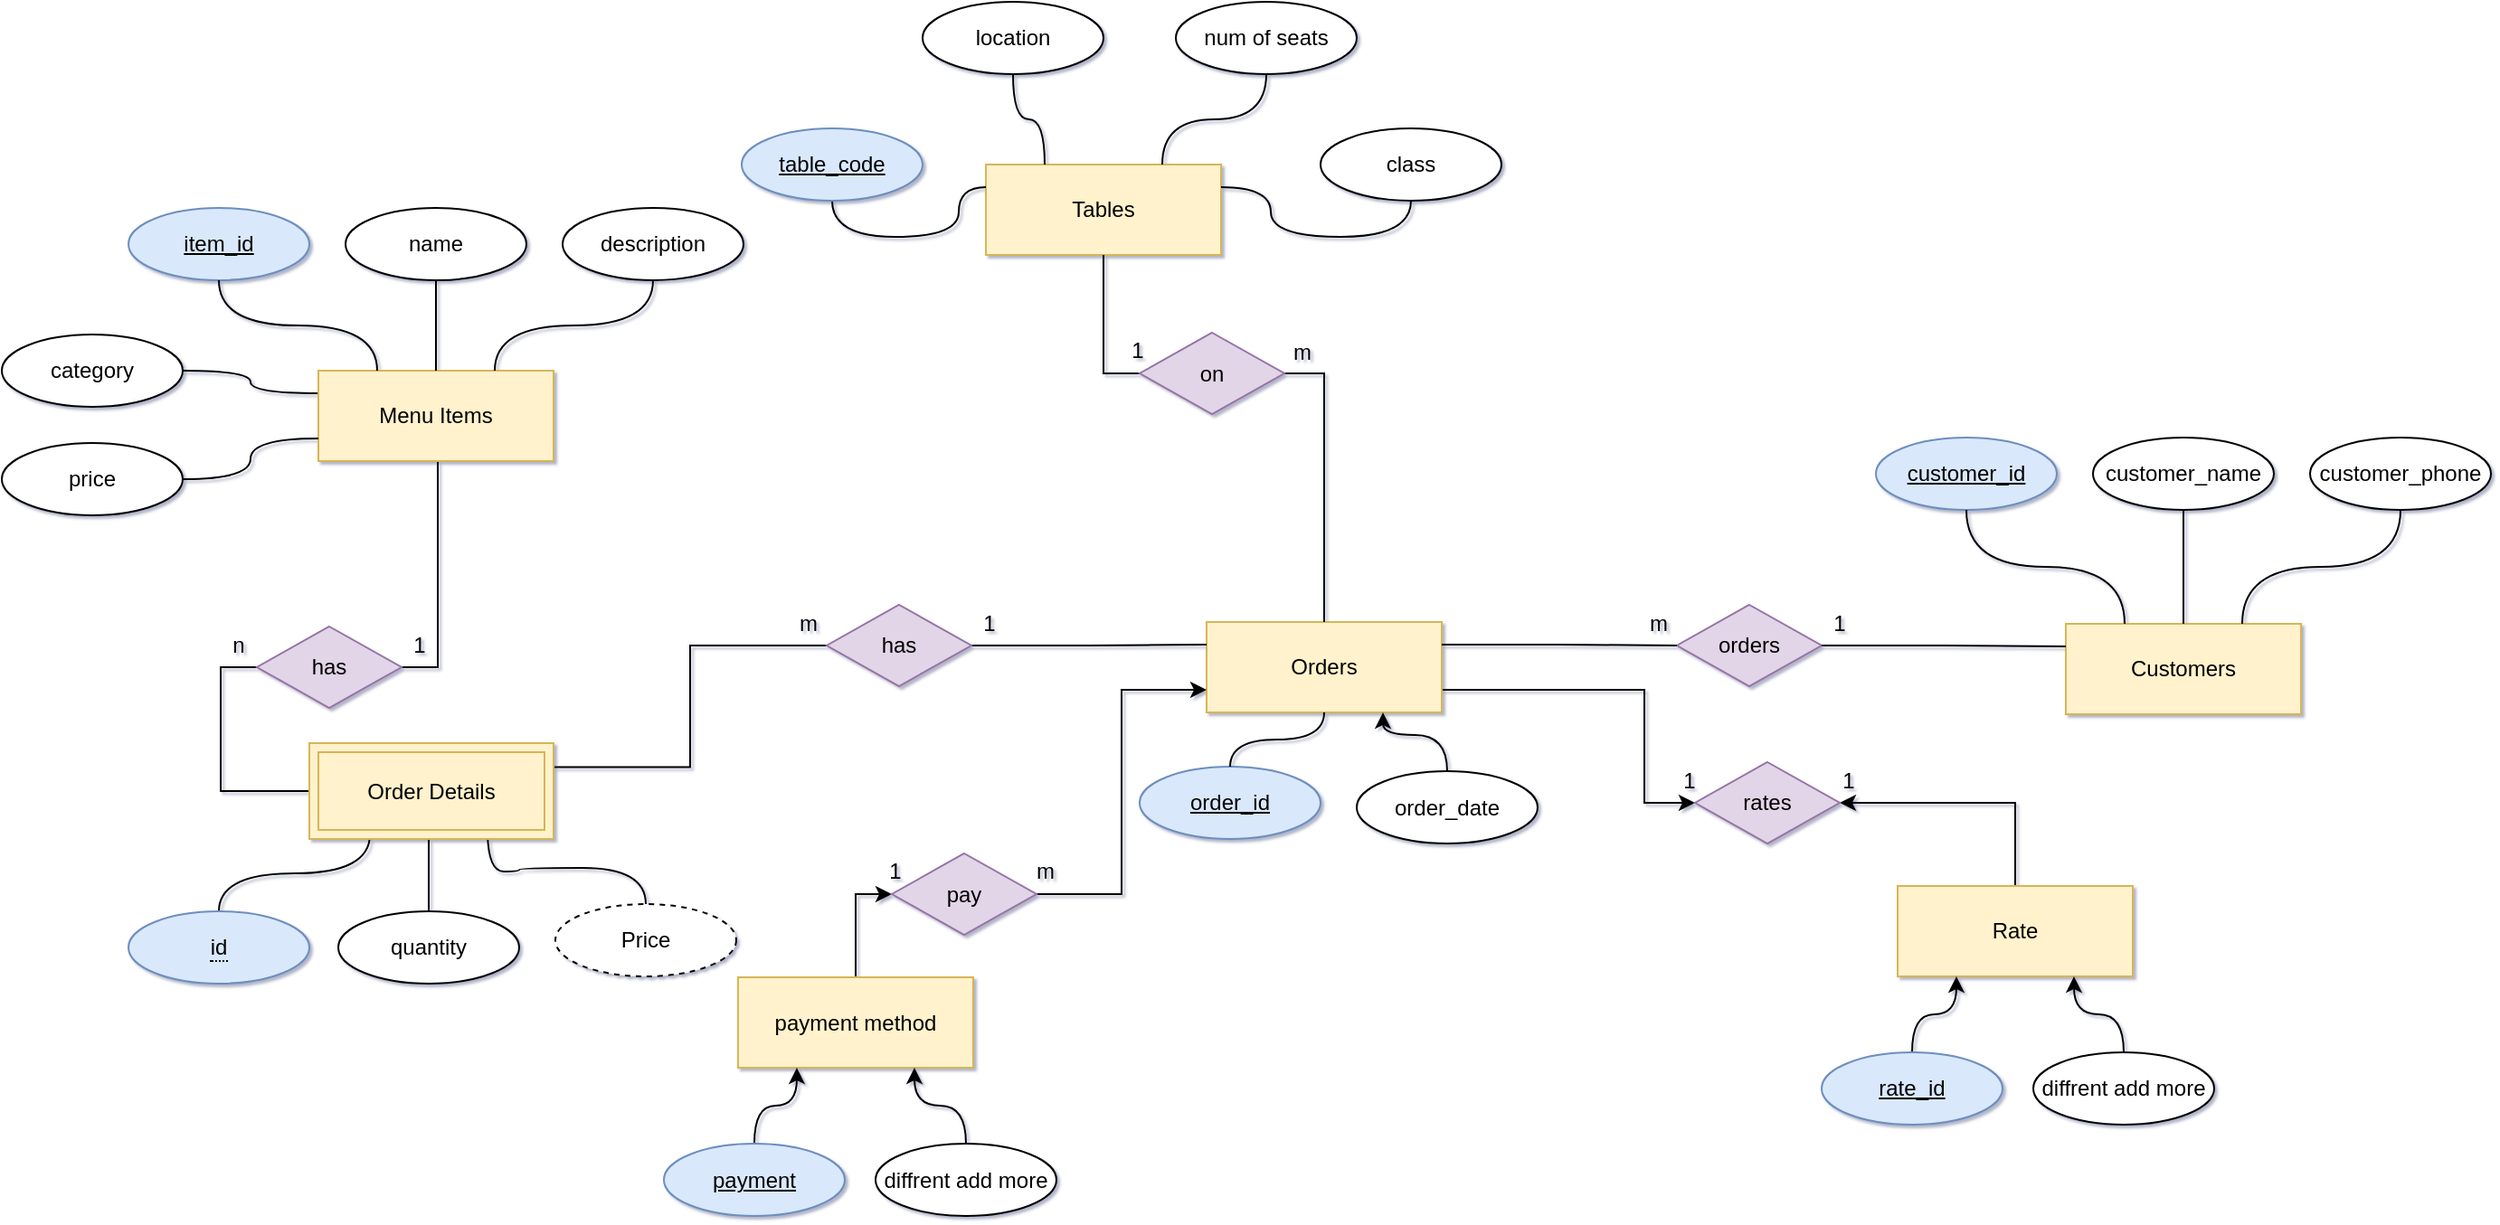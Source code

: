 <mxfile version="24.2.1" type="github">
  <diagram name="Page-1" id="CKj48DAWiWCRyITGraYO">
    <mxGraphModel dx="2868" dy="1560" grid="1" gridSize="10" guides="1" tooltips="1" connect="1" arrows="1" fold="1" page="1" pageScale="1" pageWidth="1500" pageHeight="800" math="0" shadow="1">
      <root>
        <mxCell id="0" />
        <mxCell id="1" parent="0" />
        <mxCell id="1pBHq02dKkBtK17RjuQz-1" value="Customers" style="whiteSpace=wrap;html=1;align=center;fillColor=#fff2cc;strokeColor=#d6b656;" parent="1" vertex="1">
          <mxGeometry x="1176" y="394" width="130" height="50" as="geometry" />
        </mxCell>
        <mxCell id="1pBHq02dKkBtK17RjuQz-2" value="customer_id" style="ellipse;whiteSpace=wrap;html=1;align=center;fontStyle=4;fillColor=#dae8fc;strokeColor=#6c8ebf;" parent="1" vertex="1">
          <mxGeometry x="1071" y="291" width="100" height="40" as="geometry" />
        </mxCell>
        <mxCell id="1pBHq02dKkBtK17RjuQz-3" value="customer_name" style="ellipse;whiteSpace=wrap;html=1;align=center;" parent="1" vertex="1">
          <mxGeometry x="1191" y="291" width="100" height="40" as="geometry" />
        </mxCell>
        <mxCell id="1pBHq02dKkBtK17RjuQz-4" value="customer_phone" style="ellipse;whiteSpace=wrap;html=1;align=center;" parent="1" vertex="1">
          <mxGeometry x="1311" y="291" width="100" height="40" as="geometry" />
        </mxCell>
        <mxCell id="1pBHq02dKkBtK17RjuQz-6" value="" style="endArrow=none;html=1;rounded=0;exitX=0.5;exitY=1;exitDx=0;exitDy=0;entryX=0.25;entryY=0;entryDx=0;entryDy=0;edgeStyle=orthogonalEdgeStyle;curved=1;" parent="1" source="1pBHq02dKkBtK17RjuQz-2" target="1pBHq02dKkBtK17RjuQz-1" edge="1">
          <mxGeometry width="50" height="50" relative="1" as="geometry">
            <mxPoint x="1201" y="441" as="sourcePoint" />
            <mxPoint x="1251" y="391" as="targetPoint" />
          </mxGeometry>
        </mxCell>
        <mxCell id="1pBHq02dKkBtK17RjuQz-7" value="" style="endArrow=none;html=1;rounded=0;exitX=0.5;exitY=1;exitDx=0;exitDy=0;entryX=0.5;entryY=0;entryDx=0;entryDy=0;edgeStyle=orthogonalEdgeStyle;curved=1;" parent="1" source="1pBHq02dKkBtK17RjuQz-3" target="1pBHq02dKkBtK17RjuQz-1" edge="1">
          <mxGeometry width="50" height="50" relative="1" as="geometry">
            <mxPoint x="1201" y="441" as="sourcePoint" />
            <mxPoint x="1251" y="391" as="targetPoint" />
          </mxGeometry>
        </mxCell>
        <mxCell id="1pBHq02dKkBtK17RjuQz-8" value="" style="endArrow=none;html=1;rounded=0;exitX=0.5;exitY=1;exitDx=0;exitDy=0;entryX=0.75;entryY=0;entryDx=0;entryDy=0;edgeStyle=orthogonalEdgeStyle;curved=1;" parent="1" source="1pBHq02dKkBtK17RjuQz-4" target="1pBHq02dKkBtK17RjuQz-1" edge="1">
          <mxGeometry width="50" height="50" relative="1" as="geometry">
            <mxPoint x="1201" y="441" as="sourcePoint" />
            <mxPoint x="1251" y="391" as="targetPoint" />
          </mxGeometry>
        </mxCell>
        <mxCell id="Eqx65Gs6gH6JzsVylJfH-11" style="edgeStyle=orthogonalEdgeStyle;rounded=0;orthogonalLoop=1;jettySize=auto;html=1;exitX=1;exitY=0.75;exitDx=0;exitDy=0;entryX=0;entryY=0.5;entryDx=0;entryDy=0;" parent="1" source="1pBHq02dKkBtK17RjuQz-9" target="Eqx65Gs6gH6JzsVylJfH-9" edge="1">
          <mxGeometry relative="1" as="geometry">
            <Array as="points">
              <mxPoint x="943" y="431" />
              <mxPoint x="943" y="493" />
            </Array>
          </mxGeometry>
        </mxCell>
        <mxCell id="1pBHq02dKkBtK17RjuQz-9" value="Orders" style="whiteSpace=wrap;html=1;align=center;fillColor=#fff2cc;strokeColor=#d6b656;" parent="1" vertex="1">
          <mxGeometry x="701" y="393" width="130" height="50" as="geometry" />
        </mxCell>
        <mxCell id="1pBHq02dKkBtK17RjuQz-11" value="&lt;u&gt;order_id&lt;/u&gt;" style="ellipse;whiteSpace=wrap;html=1;align=center;fillColor=#dae8fc;strokeColor=#6c8ebf;" parent="1" vertex="1">
          <mxGeometry x="664" y="473" width="100" height="40" as="geometry" />
        </mxCell>
        <mxCell id="1pBHq02dKkBtK17RjuQz-14" value="" style="endArrow=none;html=1;rounded=0;exitX=0.5;exitY=0;exitDx=0;exitDy=0;entryX=0.5;entryY=1;entryDx=0;entryDy=0;edgeStyle=orthogonalEdgeStyle;curved=1;" parent="1" source="1pBHq02dKkBtK17RjuQz-11" target="1pBHq02dKkBtK17RjuQz-9" edge="1">
          <mxGeometry width="50" height="50" relative="1" as="geometry">
            <mxPoint x="726" y="453" as="sourcePoint" />
            <mxPoint x="776" y="403" as="targetPoint" />
          </mxGeometry>
        </mxCell>
        <mxCell id="1pBHq02dKkBtK17RjuQz-16" value="orders" style="shape=rhombus;perimeter=rhombusPerimeter;whiteSpace=wrap;html=1;align=center;fillColor=#e1d5e7;strokeColor=#9673a6;" parent="1" vertex="1">
          <mxGeometry x="961" y="383.5" width="80" height="45" as="geometry" />
        </mxCell>
        <mxCell id="1pBHq02dKkBtK17RjuQz-17" value="" style="endArrow=none;html=1;rounded=0;exitX=1;exitY=0.25;exitDx=0;exitDy=0;entryX=0;entryY=0.5;entryDx=0;entryDy=0;edgeStyle=orthogonalEdgeStyle;" parent="1" source="1pBHq02dKkBtK17RjuQz-9" target="1pBHq02dKkBtK17RjuQz-16" edge="1">
          <mxGeometry relative="1" as="geometry">
            <mxPoint x="921" y="403" as="sourcePoint" />
            <mxPoint x="1081" y="403" as="targetPoint" />
          </mxGeometry>
        </mxCell>
        <mxCell id="1pBHq02dKkBtK17RjuQz-18" value="" style="endArrow=none;html=1;rounded=0;entryX=0;entryY=0.25;entryDx=0;entryDy=0;exitX=1;exitY=0.5;exitDx=0;exitDy=0;edgeStyle=orthogonalEdgeStyle;" parent="1" source="1pBHq02dKkBtK17RjuQz-16" target="1pBHq02dKkBtK17RjuQz-1" edge="1">
          <mxGeometry relative="1" as="geometry">
            <mxPoint x="921" y="391" as="sourcePoint" />
            <mxPoint x="1081" y="391" as="targetPoint" />
          </mxGeometry>
        </mxCell>
        <mxCell id="1pBHq02dKkBtK17RjuQz-19" value="1" style="text;html=1;strokeColor=none;fillColor=none;align=center;verticalAlign=middle;whiteSpace=wrap;rounded=0;" parent="1" vertex="1">
          <mxGeometry x="1041" y="383.5" width="20" height="20" as="geometry" />
        </mxCell>
        <mxCell id="1pBHq02dKkBtK17RjuQz-22" value="m" style="text;html=1;strokeColor=none;fillColor=none;align=center;verticalAlign=middle;whiteSpace=wrap;rounded=0;" parent="1" vertex="1">
          <mxGeometry x="941" y="383.5" width="20" height="20" as="geometry" />
        </mxCell>
        <mxCell id="1pBHq02dKkBtK17RjuQz-91" style="edgeStyle=orthogonalEdgeStyle;rounded=0;orthogonalLoop=1;jettySize=auto;html=1;entryX=0;entryY=0.5;entryDx=0;entryDy=0;endArrow=none;endFill=0;exitX=0;exitY=0.5;exitDx=0;exitDy=0;" parent="1" source="1pBHq02dKkBtK17RjuQz-92" target="1pBHq02dKkBtK17RjuQz-44" edge="1">
          <mxGeometry relative="1" as="geometry">
            <mxPoint x="181" y="483" as="sourcePoint" />
          </mxGeometry>
        </mxCell>
        <mxCell id="1pBHq02dKkBtK17RjuQz-89" style="edgeStyle=orthogonalEdgeStyle;rounded=0;orthogonalLoop=1;jettySize=auto;html=1;exitX=0.5;exitY=0;exitDx=0;exitDy=0;entryX=0.25;entryY=1;entryDx=0;entryDy=0;curved=1;endArrow=none;endFill=0;" parent="1" source="1pBHq02dKkBtK17RjuQz-93" edge="1">
          <mxGeometry relative="1" as="geometry">
            <mxPoint x="151" y="549" as="sourcePoint" />
            <mxPoint x="238.5" y="510" as="targetPoint" />
          </mxGeometry>
        </mxCell>
        <mxCell id="1pBHq02dKkBtK17RjuQz-88" style="edgeStyle=orthogonalEdgeStyle;rounded=0;orthogonalLoop=1;jettySize=auto;html=1;exitX=0.5;exitY=0;exitDx=0;exitDy=0;entryX=0.5;entryY=1;entryDx=0;entryDy=0;endArrow=none;endFill=0;" parent="1" source="1pBHq02dKkBtK17RjuQz-26" edge="1">
          <mxGeometry relative="1" as="geometry">
            <mxPoint x="271" y="510" as="targetPoint" />
          </mxGeometry>
        </mxCell>
        <mxCell id="1pBHq02dKkBtK17RjuQz-26" value="quantity" style="ellipse;whiteSpace=wrap;html=1;align=center;" parent="1" vertex="1">
          <mxGeometry x="221" y="553" width="100" height="40" as="geometry" />
        </mxCell>
        <mxCell id="1pBHq02dKkBtK17RjuQz-35" style="edgeStyle=orthogonalEdgeStyle;rounded=0;orthogonalLoop=1;jettySize=auto;html=1;exitX=1;exitY=0.5;exitDx=0;exitDy=0;entryX=0;entryY=0.25;entryDx=0;entryDy=0;endArrow=none;endFill=0;" parent="1" source="1pBHq02dKkBtK17RjuQz-31" target="1pBHq02dKkBtK17RjuQz-9" edge="1">
          <mxGeometry relative="1" as="geometry">
            <mxPoint x="621" y="418.19" as="targetPoint" />
          </mxGeometry>
        </mxCell>
        <mxCell id="1pBHq02dKkBtK17RjuQz-36" style="edgeStyle=orthogonalEdgeStyle;rounded=0;orthogonalLoop=1;jettySize=auto;html=1;exitX=0;exitY=0.5;exitDx=0;exitDy=0;endArrow=none;endFill=0;entryX=1;entryY=0.25;entryDx=0;entryDy=0;" parent="1" source="1pBHq02dKkBtK17RjuQz-31" target="1pBHq02dKkBtK17RjuQz-92" edge="1">
          <mxGeometry relative="1" as="geometry">
            <mxPoint x="361" y="473" as="targetPoint" />
          </mxGeometry>
        </mxCell>
        <mxCell id="1pBHq02dKkBtK17RjuQz-31" value="has" style="shape=rhombus;perimeter=rhombusPerimeter;whiteSpace=wrap;html=1;align=center;fillColor=#e1d5e7;strokeColor=#9673a6;" parent="1" vertex="1">
          <mxGeometry x="491" y="383.5" width="80" height="45" as="geometry" />
        </mxCell>
        <mxCell id="1pBHq02dKkBtK17RjuQz-32" value="1" style="text;html=1;strokeColor=none;fillColor=none;align=center;verticalAlign=middle;whiteSpace=wrap;rounded=0;" parent="1" vertex="1">
          <mxGeometry x="571" y="383.5" width="20" height="20" as="geometry" />
        </mxCell>
        <mxCell id="1pBHq02dKkBtK17RjuQz-33" value="m" style="text;html=1;strokeColor=none;fillColor=none;align=center;verticalAlign=middle;whiteSpace=wrap;rounded=0;" parent="1" vertex="1">
          <mxGeometry x="471" y="383.5" width="20" height="20" as="geometry" />
        </mxCell>
        <mxCell id="1pBHq02dKkBtK17RjuQz-87" style="edgeStyle=orthogonalEdgeStyle;rounded=0;orthogonalLoop=1;jettySize=auto;html=1;exitX=0.5;exitY=0;exitDx=0;exitDy=0;entryX=0.75;entryY=1;entryDx=0;entryDy=0;curved=1;endArrow=none;endFill=0;" parent="1" source="1pBHq02dKkBtK17RjuQz-34" edge="1">
          <mxGeometry relative="1" as="geometry">
            <mxPoint x="303.5" y="510" as="targetPoint" />
          </mxGeometry>
        </mxCell>
        <mxCell id="1pBHq02dKkBtK17RjuQz-34" value="Price" style="ellipse;whiteSpace=wrap;html=1;align=center;dashed=1;" parent="1" vertex="1">
          <mxGeometry x="341" y="549" width="100" height="40" as="geometry" />
        </mxCell>
        <mxCell id="1pBHq02dKkBtK17RjuQz-55" style="edgeStyle=orthogonalEdgeStyle;rounded=0;orthogonalLoop=1;jettySize=auto;html=1;exitX=0;exitY=0.25;exitDx=0;exitDy=0;entryX=1;entryY=0.5;entryDx=0;entryDy=0;curved=1;endArrow=none;endFill=0;" parent="1" source="1pBHq02dKkBtK17RjuQz-37" target="1pBHq02dKkBtK17RjuQz-51" edge="1">
          <mxGeometry relative="1" as="geometry" />
        </mxCell>
        <mxCell id="1pBHq02dKkBtK17RjuQz-90" style="edgeStyle=orthogonalEdgeStyle;rounded=0;orthogonalLoop=1;jettySize=auto;html=1;exitX=0.5;exitY=1;exitDx=0;exitDy=0;entryX=1;entryY=0.5;entryDx=0;entryDy=0;endArrow=none;endFill=0;" parent="1" source="1pBHq02dKkBtK17RjuQz-37" target="1pBHq02dKkBtK17RjuQz-44" edge="1">
          <mxGeometry relative="1" as="geometry">
            <Array as="points">
              <mxPoint x="246" y="304" />
              <mxPoint x="276" y="304" />
              <mxPoint x="276" y="418" />
            </Array>
          </mxGeometry>
        </mxCell>
        <mxCell id="1pBHq02dKkBtK17RjuQz-37" value="Menu Items" style="whiteSpace=wrap;html=1;align=center;fillColor=#fff2cc;strokeColor=#d6b656;" parent="1" vertex="1">
          <mxGeometry x="210" y="254" width="130" height="50" as="geometry" />
        </mxCell>
        <mxCell id="1pBHq02dKkBtK17RjuQz-38" value="item_id" style="ellipse;whiteSpace=wrap;html=1;align=center;fontStyle=4;fillColor=#dae8fc;strokeColor=#6c8ebf;" parent="1" vertex="1">
          <mxGeometry x="105" y="164" width="100" height="40" as="geometry" />
        </mxCell>
        <mxCell id="1pBHq02dKkBtK17RjuQz-39" value="name" style="ellipse;whiteSpace=wrap;html=1;align=center;" parent="1" vertex="1">
          <mxGeometry x="225" y="164" width="100" height="40" as="geometry" />
        </mxCell>
        <mxCell id="1pBHq02dKkBtK17RjuQz-40" value="" style="endArrow=none;html=1;rounded=0;exitX=0.5;exitY=1;exitDx=0;exitDy=0;entryX=0.25;entryY=0;entryDx=0;entryDy=0;edgeStyle=orthogonalEdgeStyle;curved=1;" parent="1" source="1pBHq02dKkBtK17RjuQz-38" target="1pBHq02dKkBtK17RjuQz-37" edge="1">
          <mxGeometry width="50" height="50" relative="1" as="geometry">
            <mxPoint x="235" y="314" as="sourcePoint" />
            <mxPoint x="285" y="264" as="targetPoint" />
          </mxGeometry>
        </mxCell>
        <mxCell id="1pBHq02dKkBtK17RjuQz-41" value="" style="endArrow=none;html=1;rounded=0;exitX=0.5;exitY=1;exitDx=0;exitDy=0;entryX=0.5;entryY=0;entryDx=0;entryDy=0;edgeStyle=orthogonalEdgeStyle;curved=1;" parent="1" source="1pBHq02dKkBtK17RjuQz-39" target="1pBHq02dKkBtK17RjuQz-37" edge="1">
          <mxGeometry width="50" height="50" relative="1" as="geometry">
            <mxPoint x="235" y="314" as="sourcePoint" />
            <mxPoint x="285" y="264" as="targetPoint" />
          </mxGeometry>
        </mxCell>
        <mxCell id="1pBHq02dKkBtK17RjuQz-42" value="" style="endArrow=none;html=1;rounded=0;exitX=0.5;exitY=1;exitDx=0;exitDy=0;entryX=0.75;entryY=0;entryDx=0;entryDy=0;edgeStyle=orthogonalEdgeStyle;curved=1;" parent="1" source="1pBHq02dKkBtK17RjuQz-49" target="1pBHq02dKkBtK17RjuQz-37" edge="1">
          <mxGeometry width="50" height="50" relative="1" as="geometry">
            <mxPoint x="395.0" y="204" as="sourcePoint" />
            <mxPoint x="285" y="264" as="targetPoint" />
          </mxGeometry>
        </mxCell>
        <mxCell id="1pBHq02dKkBtK17RjuQz-44" value="has" style="shape=rhombus;perimeter=rhombusPerimeter;whiteSpace=wrap;html=1;align=center;fillColor=#e1d5e7;strokeColor=#9673a6;" parent="1" vertex="1">
          <mxGeometry x="176" y="395.5" width="80" height="45" as="geometry" />
        </mxCell>
        <mxCell id="1pBHq02dKkBtK17RjuQz-45" value="1" style="text;html=1;strokeColor=none;fillColor=none;align=center;verticalAlign=middle;whiteSpace=wrap;rounded=0;" parent="1" vertex="1">
          <mxGeometry x="256" y="395.5" width="20" height="20" as="geometry" />
        </mxCell>
        <mxCell id="1pBHq02dKkBtK17RjuQz-46" value="n" style="text;html=1;strokeColor=none;fillColor=none;align=center;verticalAlign=middle;whiteSpace=wrap;rounded=0;" parent="1" vertex="1">
          <mxGeometry x="156" y="395.5" width="20" height="20" as="geometry" />
        </mxCell>
        <mxCell id="1pBHq02dKkBtK17RjuQz-49" value="description" style="ellipse;whiteSpace=wrap;html=1;align=center;" parent="1" vertex="1">
          <mxGeometry x="345" y="164" width="100" height="40" as="geometry" />
        </mxCell>
        <mxCell id="1pBHq02dKkBtK17RjuQz-51" value="category" style="ellipse;whiteSpace=wrap;html=1;align=center;" parent="1" vertex="1">
          <mxGeometry x="35" y="234" width="100" height="40" as="geometry" />
        </mxCell>
        <mxCell id="1pBHq02dKkBtK17RjuQz-56" style="edgeStyle=orthogonalEdgeStyle;rounded=0;orthogonalLoop=1;jettySize=auto;html=1;exitX=1;exitY=0.5;exitDx=0;exitDy=0;entryX=0;entryY=0.75;entryDx=0;entryDy=0;curved=1;endArrow=none;endFill=0;" parent="1" source="1pBHq02dKkBtK17RjuQz-52" target="1pBHq02dKkBtK17RjuQz-37" edge="1">
          <mxGeometry relative="1" as="geometry" />
        </mxCell>
        <mxCell id="1pBHq02dKkBtK17RjuQz-52" value="price" style="ellipse;whiteSpace=wrap;html=1;align=center;" parent="1" vertex="1">
          <mxGeometry x="35" y="294" width="100" height="40" as="geometry" />
        </mxCell>
        <mxCell id="1pBHq02dKkBtK17RjuQz-110" style="edgeStyle=orthogonalEdgeStyle;rounded=0;orthogonalLoop=1;jettySize=auto;html=1;exitX=0.5;exitY=0;exitDx=0;exitDy=0;entryX=0.75;entryY=1;entryDx=0;entryDy=0;curved=1;" parent="1" source="1pBHq02dKkBtK17RjuQz-57" target="1pBHq02dKkBtK17RjuQz-9" edge="1">
          <mxGeometry relative="1" as="geometry" />
        </mxCell>
        <mxCell id="1pBHq02dKkBtK17RjuQz-57" value="order_date" style="ellipse;whiteSpace=wrap;html=1;align=center;" parent="1" vertex="1">
          <mxGeometry x="784" y="475.5" width="100" height="40" as="geometry" />
        </mxCell>
        <mxCell id="1pBHq02dKkBtK17RjuQz-60" value="Tables" style="whiteSpace=wrap;html=1;align=center;fillColor=#fff2cc;strokeColor=#d6b656;" parent="1" vertex="1">
          <mxGeometry x="579" y="140" width="130" height="50" as="geometry" />
        </mxCell>
        <mxCell id="1pBHq02dKkBtK17RjuQz-82" style="edgeStyle=orthogonalEdgeStyle;rounded=0;orthogonalLoop=1;jettySize=auto;html=1;exitX=0.5;exitY=1;exitDx=0;exitDy=0;entryX=0;entryY=0.25;entryDx=0;entryDy=0;curved=1;endArrow=none;endFill=0;" parent="1" source="1pBHq02dKkBtK17RjuQz-61" target="1pBHq02dKkBtK17RjuQz-60" edge="1">
          <mxGeometry relative="1" as="geometry" />
        </mxCell>
        <mxCell id="1pBHq02dKkBtK17RjuQz-61" value="table_code" style="ellipse;whiteSpace=wrap;html=1;align=center;fontStyle=4;fillColor=#dae8fc;strokeColor=#6c8ebf;" parent="1" vertex="1">
          <mxGeometry x="444" y="120" width="100" height="40" as="geometry" />
        </mxCell>
        <mxCell id="1pBHq02dKkBtK17RjuQz-83" style="edgeStyle=orthogonalEdgeStyle;rounded=0;orthogonalLoop=1;jettySize=auto;html=1;exitX=0.5;exitY=1;exitDx=0;exitDy=0;entryX=0.25;entryY=0;entryDx=0;entryDy=0;curved=1;endArrow=none;endFill=0;" parent="1" source="1pBHq02dKkBtK17RjuQz-62" target="1pBHq02dKkBtK17RjuQz-60" edge="1">
          <mxGeometry relative="1" as="geometry" />
        </mxCell>
        <mxCell id="1pBHq02dKkBtK17RjuQz-62" value="location" style="ellipse;whiteSpace=wrap;html=1;align=center;" parent="1" vertex="1">
          <mxGeometry x="544" y="50" width="100" height="40" as="geometry" />
        </mxCell>
        <mxCell id="1pBHq02dKkBtK17RjuQz-78" style="edgeStyle=orthogonalEdgeStyle;rounded=0;orthogonalLoop=1;jettySize=auto;html=1;exitX=0.5;exitY=1;exitDx=0;exitDy=0;entryX=0.75;entryY=0;entryDx=0;entryDy=0;endArrow=none;endFill=0;curved=1;" parent="1" source="1pBHq02dKkBtK17RjuQz-63" target="1pBHq02dKkBtK17RjuQz-60" edge="1">
          <mxGeometry relative="1" as="geometry" />
        </mxCell>
        <mxCell id="1pBHq02dKkBtK17RjuQz-63" value="num of seats" style="ellipse;whiteSpace=wrap;html=1;align=center;" parent="1" vertex="1">
          <mxGeometry x="684" y="50" width="100" height="40" as="geometry" />
        </mxCell>
        <mxCell id="1pBHq02dKkBtK17RjuQz-81" style="edgeStyle=orthogonalEdgeStyle;rounded=0;orthogonalLoop=1;jettySize=auto;html=1;exitX=0.5;exitY=1;exitDx=0;exitDy=0;entryX=1;entryY=0.25;entryDx=0;entryDy=0;curved=1;endArrow=none;endFill=0;" parent="1" source="1pBHq02dKkBtK17RjuQz-67" target="1pBHq02dKkBtK17RjuQz-60" edge="1">
          <mxGeometry relative="1" as="geometry" />
        </mxCell>
        <mxCell id="1pBHq02dKkBtK17RjuQz-67" value="class" style="ellipse;whiteSpace=wrap;html=1;align=center;" parent="1" vertex="1">
          <mxGeometry x="764" y="120" width="100" height="40" as="geometry" />
        </mxCell>
        <mxCell id="1pBHq02dKkBtK17RjuQz-84" style="edgeStyle=orthogonalEdgeStyle;rounded=0;orthogonalLoop=1;jettySize=auto;html=1;exitX=0;exitY=0.5;exitDx=0;exitDy=0;entryX=0.5;entryY=1;entryDx=0;entryDy=0;endArrow=none;endFill=0;" parent="1" source="1pBHq02dKkBtK17RjuQz-73" target="1pBHq02dKkBtK17RjuQz-60" edge="1">
          <mxGeometry relative="1" as="geometry" />
        </mxCell>
        <mxCell id="1pBHq02dKkBtK17RjuQz-86" style="edgeStyle=orthogonalEdgeStyle;rounded=0;orthogonalLoop=1;jettySize=auto;html=1;exitX=1;exitY=0.5;exitDx=0;exitDy=0;entryX=0.5;entryY=0;entryDx=0;entryDy=0;endArrow=none;endFill=0;" parent="1" source="1pBHq02dKkBtK17RjuQz-73" target="1pBHq02dKkBtK17RjuQz-9" edge="1">
          <mxGeometry relative="1" as="geometry" />
        </mxCell>
        <mxCell id="1pBHq02dKkBtK17RjuQz-73" value="on" style="shape=rhombus;perimeter=rhombusPerimeter;whiteSpace=wrap;html=1;align=center;fillColor=#e1d5e7;strokeColor=#9673a6;" parent="1" vertex="1">
          <mxGeometry x="664" y="233" width="80" height="45" as="geometry" />
        </mxCell>
        <mxCell id="1pBHq02dKkBtK17RjuQz-74" value="1" style="text;html=1;strokeColor=none;fillColor=none;align=center;verticalAlign=middle;whiteSpace=wrap;rounded=0;" parent="1" vertex="1">
          <mxGeometry x="653" y="233" width="20" height="20" as="geometry" />
        </mxCell>
        <mxCell id="1pBHq02dKkBtK17RjuQz-75" value="m" style="text;html=1;strokeColor=none;fillColor=none;align=center;verticalAlign=middle;whiteSpace=wrap;rounded=0;" parent="1" vertex="1">
          <mxGeometry x="744" y="234" width="20" height="20" as="geometry" />
        </mxCell>
        <mxCell id="1pBHq02dKkBtK17RjuQz-92" value="Order Details" style="shape=ext;margin=3;double=1;whiteSpace=wrap;html=1;align=center;fillColor=#fff2cc;strokeColor=#d6b656;" parent="1" vertex="1">
          <mxGeometry x="205" y="460" width="135" height="53" as="geometry" />
        </mxCell>
        <mxCell id="1pBHq02dKkBtK17RjuQz-93" value="&lt;span style=&quot;border-bottom: 1px dotted&quot;&gt;id&lt;/span&gt;" style="ellipse;whiteSpace=wrap;html=1;align=center;fillColor=#dae8fc;strokeColor=#6c8ebf;" parent="1" vertex="1">
          <mxGeometry x="105" y="553" width="100" height="40" as="geometry" />
        </mxCell>
        <mxCell id="Eqx65Gs6gH6JzsVylJfH-10" style="edgeStyle=orthogonalEdgeStyle;rounded=0;orthogonalLoop=1;jettySize=auto;html=1;exitX=0.5;exitY=0;exitDx=0;exitDy=0;entryX=1;entryY=0.5;entryDx=0;entryDy=0;" parent="1" source="Eqx65Gs6gH6JzsVylJfH-3" target="Eqx65Gs6gH6JzsVylJfH-9" edge="1">
          <mxGeometry relative="1" as="geometry" />
        </mxCell>
        <mxCell id="Eqx65Gs6gH6JzsVylJfH-3" value="Rate" style="whiteSpace=wrap;html=1;align=center;fillColor=#fff2cc;strokeColor=#d6b656;" parent="1" vertex="1">
          <mxGeometry x="1083" y="539" width="130" height="50" as="geometry" />
        </mxCell>
        <mxCell id="Eqx65Gs6gH6JzsVylJfH-5" style="edgeStyle=orthogonalEdgeStyle;rounded=0;orthogonalLoop=1;jettySize=auto;html=1;exitX=0.5;exitY=0;exitDx=0;exitDy=0;entryX=0.25;entryY=1;entryDx=0;entryDy=0;curved=1;" parent="1" source="Eqx65Gs6gH6JzsVylJfH-4" target="Eqx65Gs6gH6JzsVylJfH-3" edge="1">
          <mxGeometry relative="1" as="geometry" />
        </mxCell>
        <mxCell id="Eqx65Gs6gH6JzsVylJfH-4" value="rate_id" style="ellipse;whiteSpace=wrap;html=1;align=center;fontStyle=4;fillColor=#dae8fc;strokeColor=#6c8ebf;" parent="1" vertex="1">
          <mxGeometry x="1041" y="631" width="100" height="40" as="geometry" />
        </mxCell>
        <mxCell id="Eqx65Gs6gH6JzsVylJfH-7" style="edgeStyle=orthogonalEdgeStyle;rounded=0;orthogonalLoop=1;jettySize=auto;html=1;exitX=0.5;exitY=0;exitDx=0;exitDy=0;entryX=0.75;entryY=1;entryDx=0;entryDy=0;curved=1;" parent="1" source="Eqx65Gs6gH6JzsVylJfH-6" target="Eqx65Gs6gH6JzsVylJfH-3" edge="1">
          <mxGeometry relative="1" as="geometry" />
        </mxCell>
        <mxCell id="Eqx65Gs6gH6JzsVylJfH-6" value="diffrent add more" style="ellipse;whiteSpace=wrap;html=1;align=center;" parent="1" vertex="1">
          <mxGeometry x="1158" y="631" width="100" height="40" as="geometry" />
        </mxCell>
        <mxCell id="Eqx65Gs6gH6JzsVylJfH-9" value="rates" style="shape=rhombus;perimeter=rhombusPerimeter;whiteSpace=wrap;html=1;align=center;fillColor=#e1d5e7;strokeColor=#9673a6;" parent="1" vertex="1">
          <mxGeometry x="971" y="470.5" width="80" height="45" as="geometry" />
        </mxCell>
        <mxCell id="Eqx65Gs6gH6JzsVylJfH-12" value="1" style="text;html=1;strokeColor=none;fillColor=none;align=center;verticalAlign=middle;whiteSpace=wrap;rounded=0;" parent="1" vertex="1">
          <mxGeometry x="1046" y="470.5" width="20" height="20" as="geometry" />
        </mxCell>
        <mxCell id="Eqx65Gs6gH6JzsVylJfH-13" value="1" style="text;html=1;strokeColor=none;fillColor=none;align=center;verticalAlign=middle;whiteSpace=wrap;rounded=0;" parent="1" vertex="1">
          <mxGeometry x="958" y="470.5" width="20" height="20" as="geometry" />
        </mxCell>
        <mxCell id="Eqx65Gs6gH6JzsVylJfH-25" style="edgeStyle=orthogonalEdgeStyle;rounded=0;orthogonalLoop=1;jettySize=auto;html=1;exitX=0.5;exitY=0;exitDx=0;exitDy=0;entryX=0;entryY=0.5;entryDx=0;entryDy=0;" parent="1" source="Eqx65Gs6gH6JzsVylJfH-15" target="Eqx65Gs6gH6JzsVylJfH-20" edge="1">
          <mxGeometry relative="1" as="geometry">
            <mxPoint x="523" y="551" as="targetPoint" />
          </mxGeometry>
        </mxCell>
        <mxCell id="Eqx65Gs6gH6JzsVylJfH-15" value="payment method" style="whiteSpace=wrap;html=1;align=center;fillColor=#fff2cc;strokeColor=#d6b656;" parent="1" vertex="1">
          <mxGeometry x="442" y="589.5" width="130" height="50" as="geometry" />
        </mxCell>
        <mxCell id="Eqx65Gs6gH6JzsVylJfH-16" style="edgeStyle=orthogonalEdgeStyle;rounded=0;orthogonalLoop=1;jettySize=auto;html=1;exitX=0.5;exitY=0;exitDx=0;exitDy=0;entryX=0.25;entryY=1;entryDx=0;entryDy=0;curved=1;" parent="1" source="Eqx65Gs6gH6JzsVylJfH-17" target="Eqx65Gs6gH6JzsVylJfH-15" edge="1">
          <mxGeometry relative="1" as="geometry" />
        </mxCell>
        <mxCell id="Eqx65Gs6gH6JzsVylJfH-17" value="payment" style="ellipse;whiteSpace=wrap;html=1;align=center;fontStyle=4;fillColor=#dae8fc;strokeColor=#6c8ebf;" parent="1" vertex="1">
          <mxGeometry x="401" y="681.5" width="100" height="40" as="geometry" />
        </mxCell>
        <mxCell id="Eqx65Gs6gH6JzsVylJfH-18" style="edgeStyle=orthogonalEdgeStyle;rounded=0;orthogonalLoop=1;jettySize=auto;html=1;exitX=0.5;exitY=0;exitDx=0;exitDy=0;entryX=0.75;entryY=1;entryDx=0;entryDy=0;curved=1;" parent="1" source="Eqx65Gs6gH6JzsVylJfH-19" target="Eqx65Gs6gH6JzsVylJfH-15" edge="1">
          <mxGeometry relative="1" as="geometry" />
        </mxCell>
        <mxCell id="Eqx65Gs6gH6JzsVylJfH-19" value="diffrent add more" style="ellipse;whiteSpace=wrap;html=1;align=center;" parent="1" vertex="1">
          <mxGeometry x="518" y="681.5" width="100" height="40" as="geometry" />
        </mxCell>
        <mxCell id="Eqx65Gs6gH6JzsVylJfH-26" style="edgeStyle=orthogonalEdgeStyle;rounded=0;orthogonalLoop=1;jettySize=auto;html=1;exitX=1;exitY=0.5;exitDx=0;exitDy=0;entryX=0;entryY=0.75;entryDx=0;entryDy=0;" parent="1" source="Eqx65Gs6gH6JzsVylJfH-20" target="1pBHq02dKkBtK17RjuQz-9" edge="1">
          <mxGeometry relative="1" as="geometry" />
        </mxCell>
        <mxCell id="Eqx65Gs6gH6JzsVylJfH-20" value="pay" style="shape=rhombus;perimeter=rhombusPerimeter;whiteSpace=wrap;html=1;align=center;fillColor=#e1d5e7;strokeColor=#9673a6;" parent="1" vertex="1">
          <mxGeometry x="527" y="521" width="80" height="45" as="geometry" />
        </mxCell>
        <mxCell id="Eqx65Gs6gH6JzsVylJfH-21" value="m" style="text;html=1;strokeColor=none;fillColor=none;align=center;verticalAlign=middle;whiteSpace=wrap;rounded=0;" parent="1" vertex="1">
          <mxGeometry x="602" y="521" width="20" height="20" as="geometry" />
        </mxCell>
        <mxCell id="Eqx65Gs6gH6JzsVylJfH-22" value="1" style="text;html=1;strokeColor=none;fillColor=none;align=center;verticalAlign=middle;whiteSpace=wrap;rounded=0;" parent="1" vertex="1">
          <mxGeometry x="519" y="521" width="20" height="20" as="geometry" />
        </mxCell>
      </root>
    </mxGraphModel>
  </diagram>
</mxfile>
